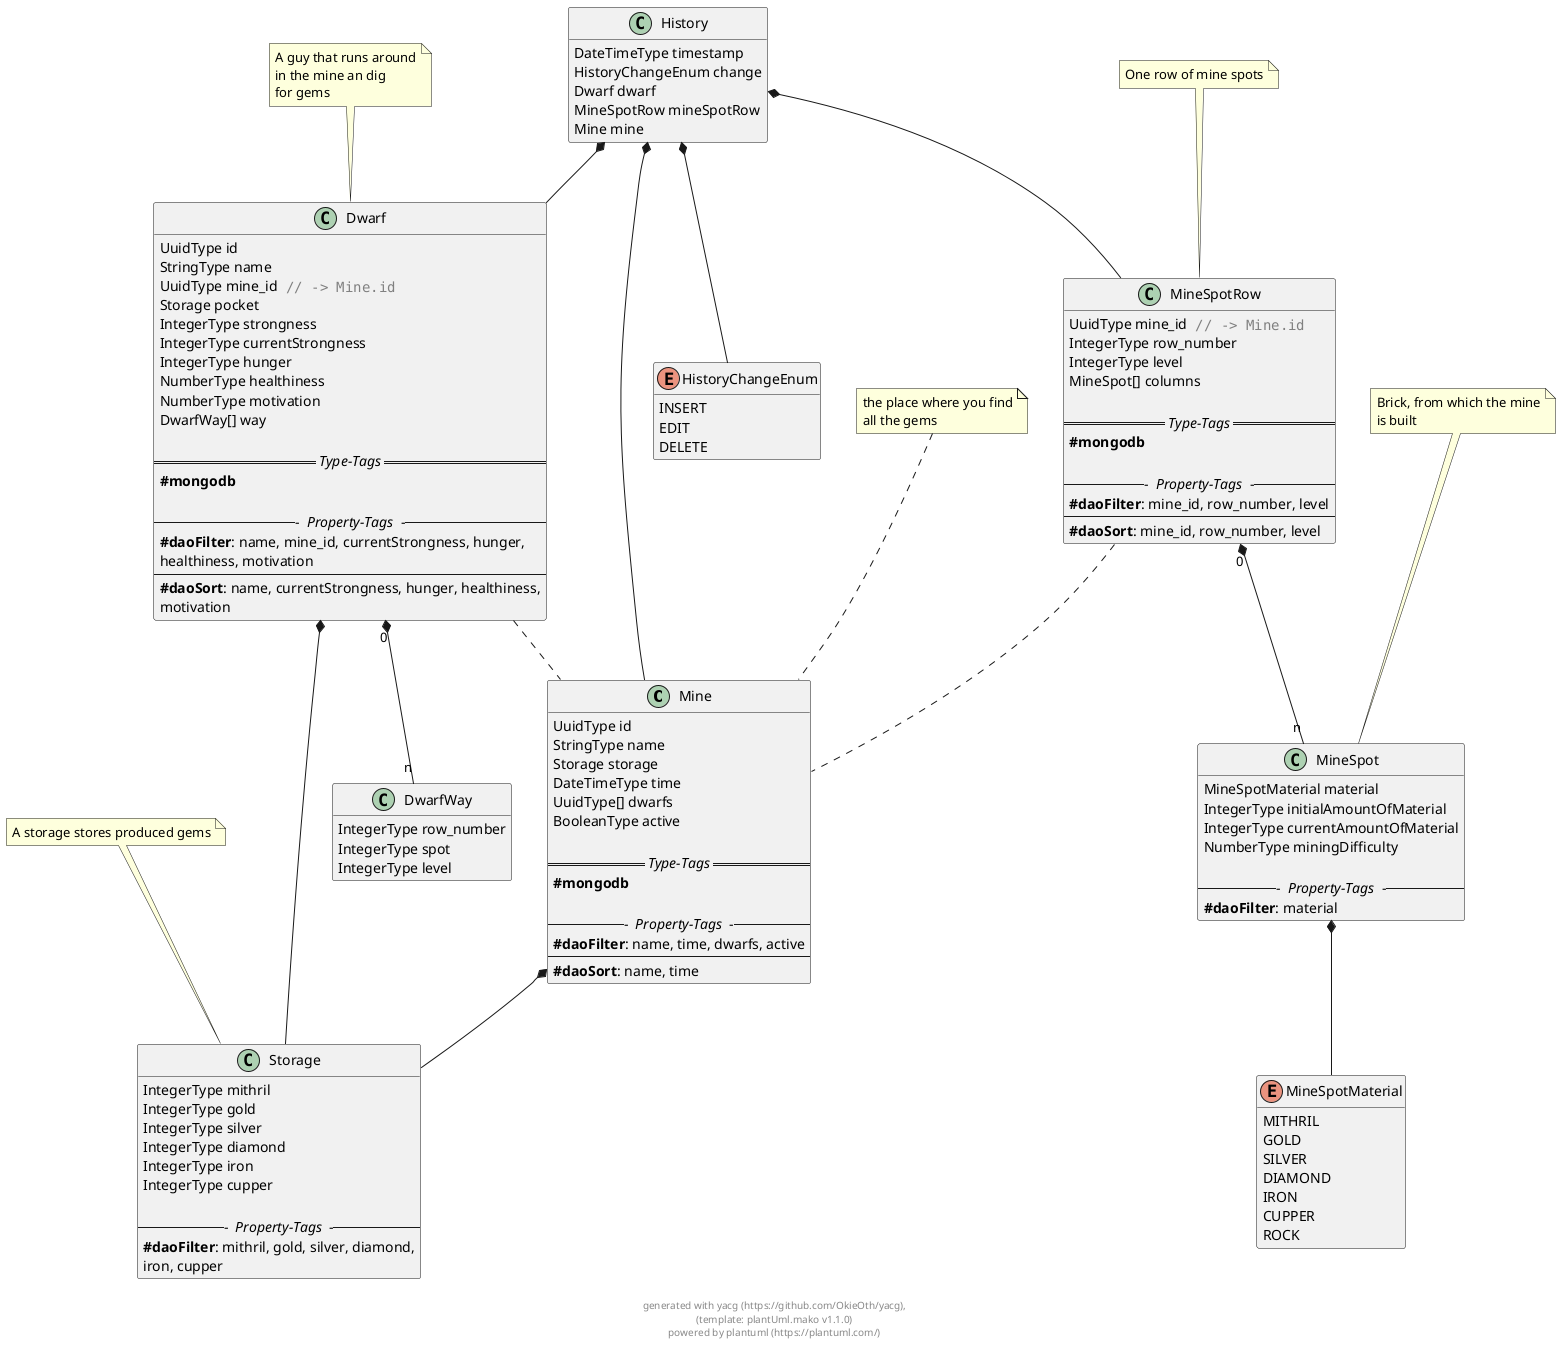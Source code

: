 
@startuml
hide empty methods

class Mine {
        UuidType id
        StringType name
        Storage storage
        DateTimeType time
        UuidType[] dwarfs
        BooleanType active

        == // Type-Tags // ==
        **#mongodb**
        
        --- // Property-Tags // ---
        **#daoFilter**: name, time, dwarfs, active
        --
        **#daoSort**: name, time
}

note top: the place where you find\nall the gems

class Storage {
        IntegerType mithril
        IntegerType gold
        IntegerType silver
        IntegerType diamond
        IntegerType iron
        IntegerType cupper
        
        --- // Property-Tags // ---
        **#daoFilter**: mithril, gold, silver, diamond, 
iron, cupper
}

note top: A storage stores produced gems

enum MineSpotMaterial {
    MITHRIL
    GOLD
    SILVER
    DIAMOND
    IRON
    CUPPER
    ROCK
}


class MineSpot {
        MineSpotMaterial material
        IntegerType initialAmountOfMaterial
        IntegerType currentAmountOfMaterial
        NumberType miningDifficulty
        
        --- // Property-Tags // ---
        **#daoFilter**: material
}

note top: Brick, from which the mine\nis built

class MineSpotRow {
        UuidType mine_id<color:grey>"" // -> Mine.id""</color>
        IntegerType row_number
        IntegerType level
        MineSpot[] columns

        == // Type-Tags // ==
        **#mongodb**
        
        --- // Property-Tags // ---
        **#daoFilter**: mine_id, row_number, level
        --
        **#daoSort**: mine_id, row_number, level
}

note top: One row of mine spots

class Dwarf {
        UuidType id
        StringType name
        UuidType mine_id<color:grey>"" // -> Mine.id""</color>
        Storage pocket
        IntegerType strongness
        IntegerType currentStrongness
        IntegerType hunger
        NumberType healthiness
        NumberType motivation
        DwarfWay[] way

        == // Type-Tags // ==
        **#mongodb**
        
        --- // Property-Tags // ---
        **#daoFilter**: name, mine_id, currentStrongness, hunger, 
healthiness, motivation
        --
        **#daoSort**: name, currentStrongness, hunger, healthiness, 
motivation
}

note top: A guy that runs around\nin the mine an dig\nfor gems

class DwarfWay {
        IntegerType row_number
        IntegerType spot
        IntegerType level
        
}


class History {
        DateTimeType timestamp
        HistoryChangeEnum change
        Dwarf dwarf
        MineSpotRow mineSpotRow
        Mine mine
        
}


enum HistoryChangeEnum {
    INSERT
    EDIT
    DELETE
}



    


Mine  *--  Storage
            




    






    
    
MineSpot  *--  MineSpotMaterial
            




    

MineSpotRow .. Mine
            


MineSpotRow "0" *-- "n" MineSpot
            

    



Dwarf .. Mine
            
Dwarf  *--  Storage
            






Dwarf "0" *-- "n" DwarfWay
            

    



    

History  *--  HistoryChangeEnum
            

History  *--  Dwarf
            

History  *--  MineSpotRow
            

History  *--  Mine
            

    

footer \ngenerated with yacg (https://github.com/OkieOth/yacg),\n(template: plantUml.mako v1.1.0)\npowered by plantuml (https://plantuml.com/)
@enduml